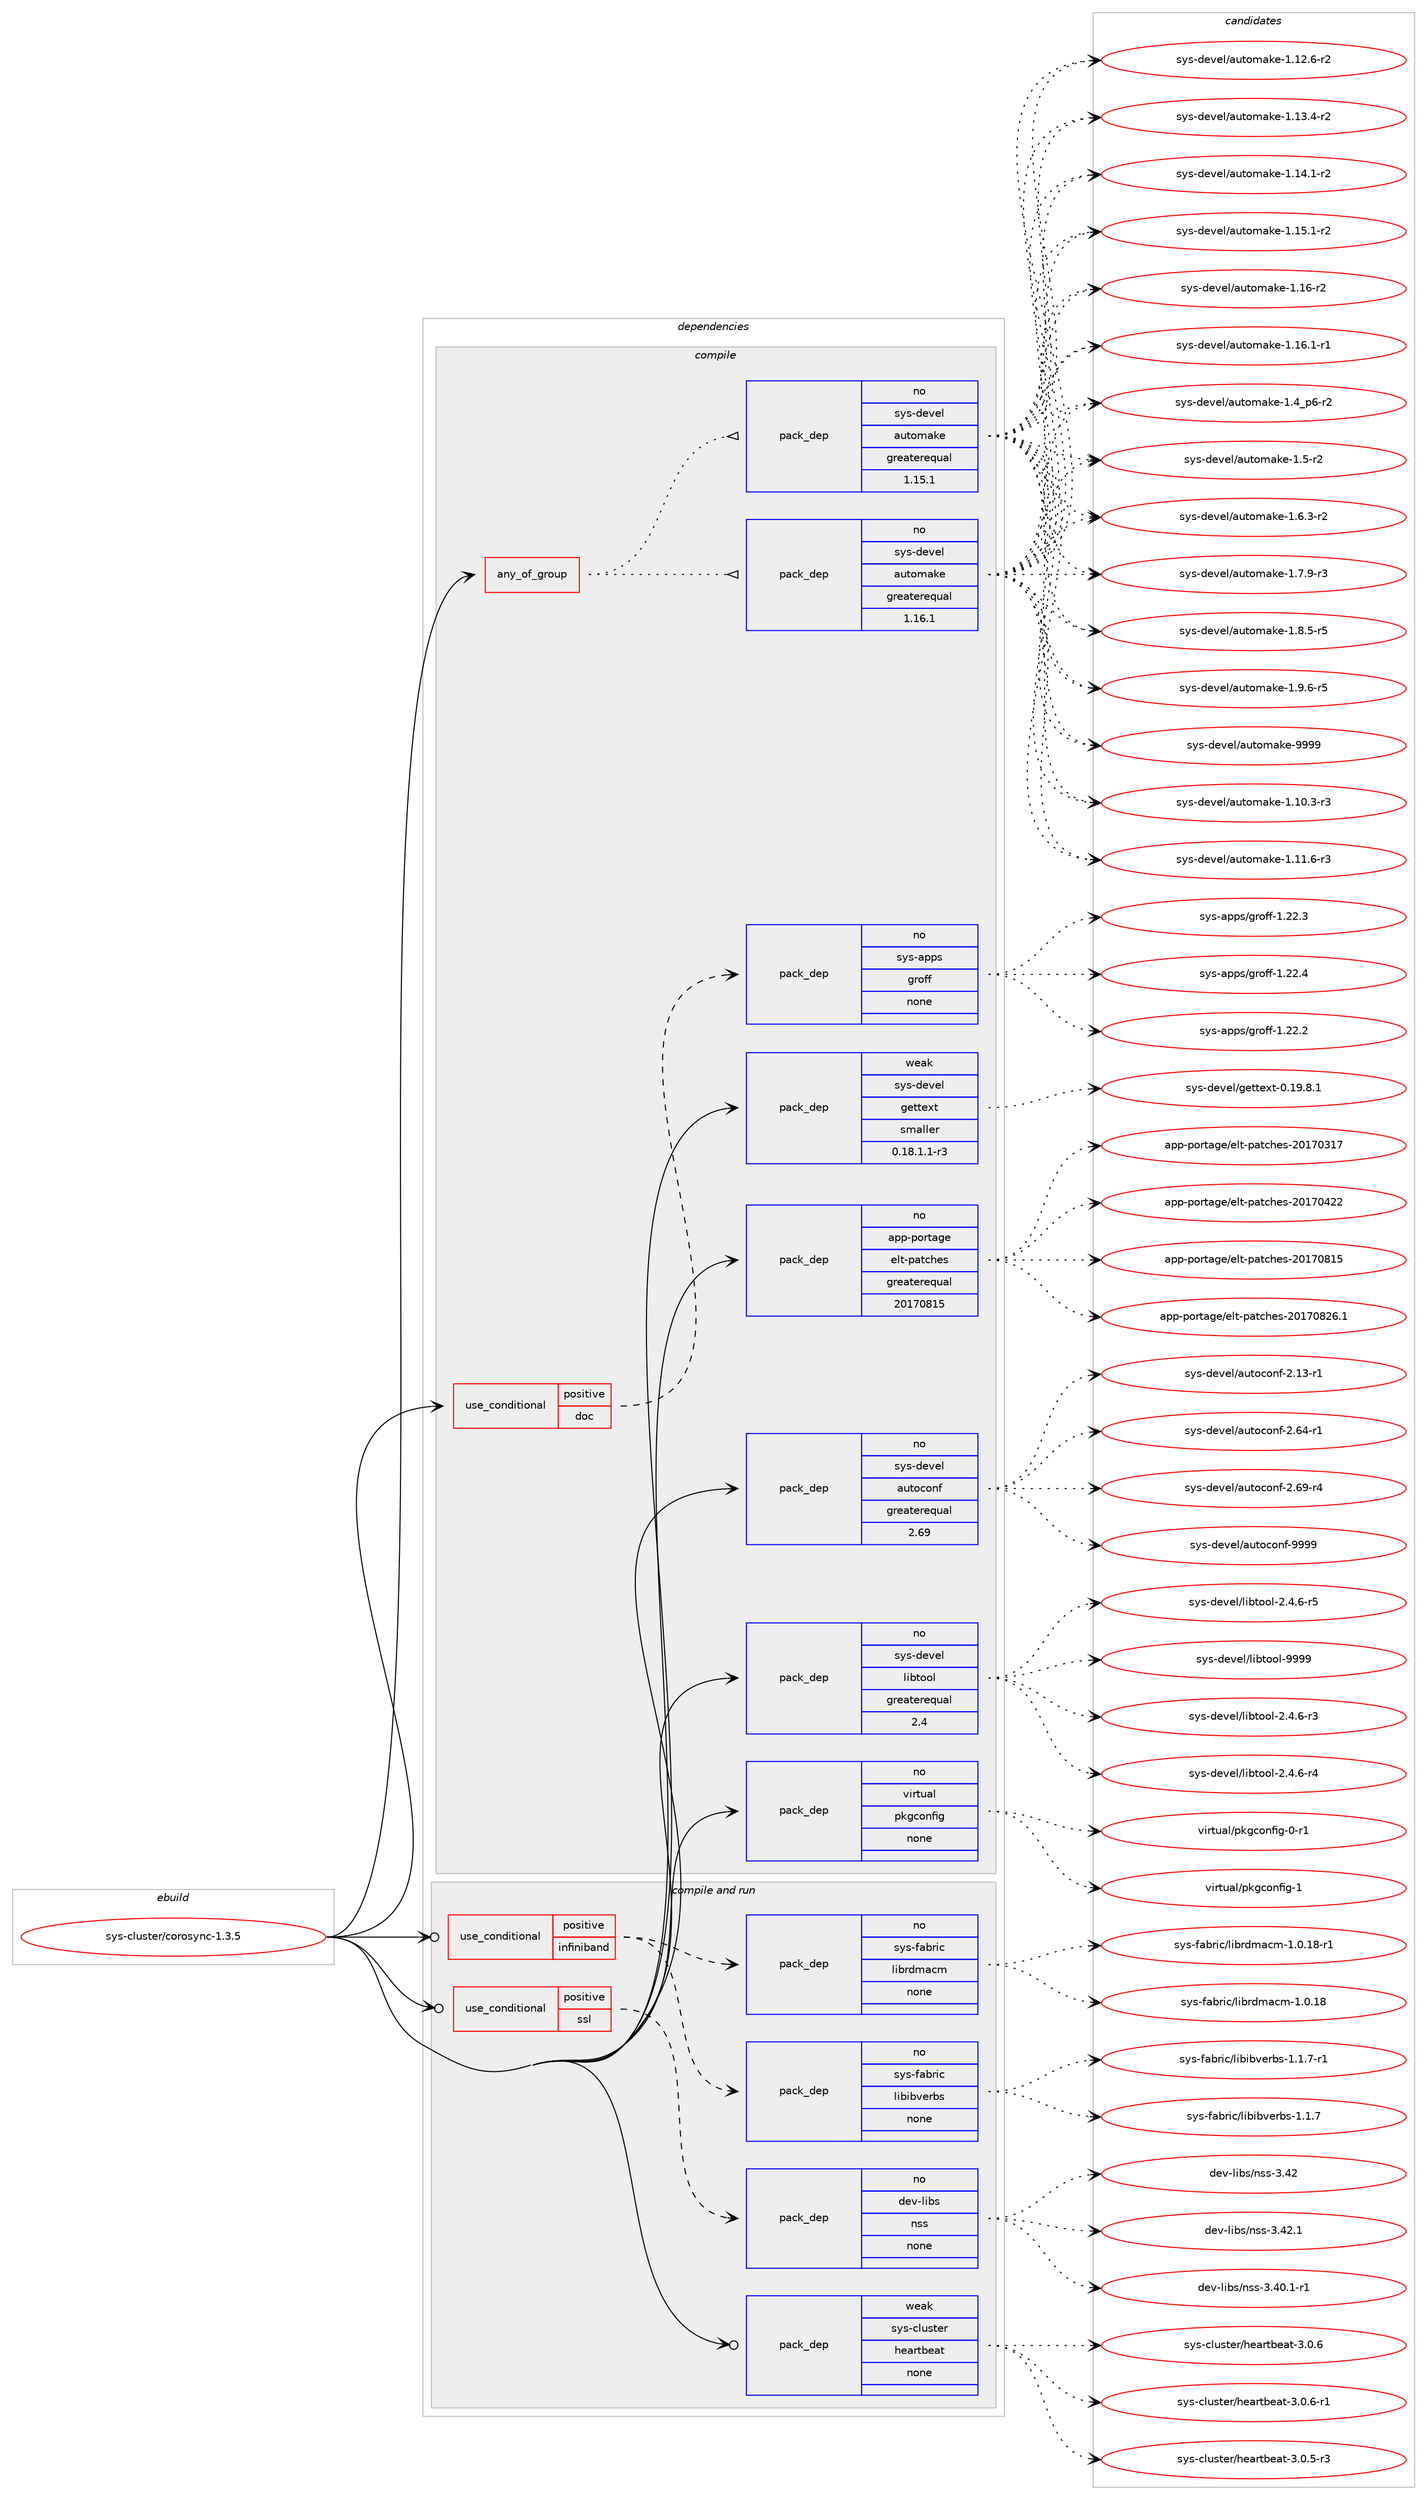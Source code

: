 digraph prolog {

# *************
# Graph options
# *************

newrank=true;
concentrate=true;
compound=true;
graph [rankdir=LR,fontname=Helvetica,fontsize=10,ranksep=1.5];#, ranksep=2.5, nodesep=0.2];
edge  [arrowhead=vee];
node  [fontname=Helvetica,fontsize=10];

# **********
# The ebuild
# **********

subgraph cluster_leftcol {
color=gray;
rank=same;
label=<<i>ebuild</i>>;
id [label="sys-cluster/corosync-1.3.5", color=red, width=4, href="../sys-cluster/corosync-1.3.5.svg"];
}

# ****************
# The dependencies
# ****************

subgraph cluster_midcol {
color=gray;
label=<<i>dependencies</i>>;
subgraph cluster_compile {
fillcolor="#eeeeee";
style=filled;
label=<<i>compile</i>>;
subgraph any27326 {
dependency1721768 [label=<<TABLE BORDER="0" CELLBORDER="1" CELLSPACING="0" CELLPADDING="4"><TR><TD CELLPADDING="10">any_of_group</TD></TR></TABLE>>, shape=none, color=red];subgraph pack1234973 {
dependency1721769 [label=<<TABLE BORDER="0" CELLBORDER="1" CELLSPACING="0" CELLPADDING="4" WIDTH="220"><TR><TD ROWSPAN="6" CELLPADDING="30">pack_dep</TD></TR><TR><TD WIDTH="110">no</TD></TR><TR><TD>sys-devel</TD></TR><TR><TD>automake</TD></TR><TR><TD>greaterequal</TD></TR><TR><TD>1.16.1</TD></TR></TABLE>>, shape=none, color=blue];
}
dependency1721768:e -> dependency1721769:w [weight=20,style="dotted",arrowhead="oinv"];
subgraph pack1234974 {
dependency1721770 [label=<<TABLE BORDER="0" CELLBORDER="1" CELLSPACING="0" CELLPADDING="4" WIDTH="220"><TR><TD ROWSPAN="6" CELLPADDING="30">pack_dep</TD></TR><TR><TD WIDTH="110">no</TD></TR><TR><TD>sys-devel</TD></TR><TR><TD>automake</TD></TR><TR><TD>greaterequal</TD></TR><TR><TD>1.15.1</TD></TR></TABLE>>, shape=none, color=blue];
}
dependency1721768:e -> dependency1721770:w [weight=20,style="dotted",arrowhead="oinv"];
}
id:e -> dependency1721768:w [weight=20,style="solid",arrowhead="vee"];
subgraph cond458581 {
dependency1721771 [label=<<TABLE BORDER="0" CELLBORDER="1" CELLSPACING="0" CELLPADDING="4"><TR><TD ROWSPAN="3" CELLPADDING="10">use_conditional</TD></TR><TR><TD>positive</TD></TR><TR><TD>doc</TD></TR></TABLE>>, shape=none, color=red];
subgraph pack1234975 {
dependency1721772 [label=<<TABLE BORDER="0" CELLBORDER="1" CELLSPACING="0" CELLPADDING="4" WIDTH="220"><TR><TD ROWSPAN="6" CELLPADDING="30">pack_dep</TD></TR><TR><TD WIDTH="110">no</TD></TR><TR><TD>sys-apps</TD></TR><TR><TD>groff</TD></TR><TR><TD>none</TD></TR><TR><TD></TD></TR></TABLE>>, shape=none, color=blue];
}
dependency1721771:e -> dependency1721772:w [weight=20,style="dashed",arrowhead="vee"];
}
id:e -> dependency1721771:w [weight=20,style="solid",arrowhead="vee"];
subgraph pack1234976 {
dependency1721773 [label=<<TABLE BORDER="0" CELLBORDER="1" CELLSPACING="0" CELLPADDING="4" WIDTH="220"><TR><TD ROWSPAN="6" CELLPADDING="30">pack_dep</TD></TR><TR><TD WIDTH="110">no</TD></TR><TR><TD>app-portage</TD></TR><TR><TD>elt-patches</TD></TR><TR><TD>greaterequal</TD></TR><TR><TD>20170815</TD></TR></TABLE>>, shape=none, color=blue];
}
id:e -> dependency1721773:w [weight=20,style="solid",arrowhead="vee"];
subgraph pack1234977 {
dependency1721774 [label=<<TABLE BORDER="0" CELLBORDER="1" CELLSPACING="0" CELLPADDING="4" WIDTH="220"><TR><TD ROWSPAN="6" CELLPADDING="30">pack_dep</TD></TR><TR><TD WIDTH="110">no</TD></TR><TR><TD>sys-devel</TD></TR><TR><TD>autoconf</TD></TR><TR><TD>greaterequal</TD></TR><TR><TD>2.69</TD></TR></TABLE>>, shape=none, color=blue];
}
id:e -> dependency1721774:w [weight=20,style="solid",arrowhead="vee"];
subgraph pack1234978 {
dependency1721775 [label=<<TABLE BORDER="0" CELLBORDER="1" CELLSPACING="0" CELLPADDING="4" WIDTH="220"><TR><TD ROWSPAN="6" CELLPADDING="30">pack_dep</TD></TR><TR><TD WIDTH="110">no</TD></TR><TR><TD>sys-devel</TD></TR><TR><TD>libtool</TD></TR><TR><TD>greaterequal</TD></TR><TR><TD>2.4</TD></TR></TABLE>>, shape=none, color=blue];
}
id:e -> dependency1721775:w [weight=20,style="solid",arrowhead="vee"];
subgraph pack1234979 {
dependency1721776 [label=<<TABLE BORDER="0" CELLBORDER="1" CELLSPACING="0" CELLPADDING="4" WIDTH="220"><TR><TD ROWSPAN="6" CELLPADDING="30">pack_dep</TD></TR><TR><TD WIDTH="110">no</TD></TR><TR><TD>virtual</TD></TR><TR><TD>pkgconfig</TD></TR><TR><TD>none</TD></TR><TR><TD></TD></TR></TABLE>>, shape=none, color=blue];
}
id:e -> dependency1721776:w [weight=20,style="solid",arrowhead="vee"];
subgraph pack1234980 {
dependency1721777 [label=<<TABLE BORDER="0" CELLBORDER="1" CELLSPACING="0" CELLPADDING="4" WIDTH="220"><TR><TD ROWSPAN="6" CELLPADDING="30">pack_dep</TD></TR><TR><TD WIDTH="110">weak</TD></TR><TR><TD>sys-devel</TD></TR><TR><TD>gettext</TD></TR><TR><TD>smaller</TD></TR><TR><TD>0.18.1.1-r3</TD></TR></TABLE>>, shape=none, color=blue];
}
id:e -> dependency1721777:w [weight=20,style="solid",arrowhead="vee"];
}
subgraph cluster_compileandrun {
fillcolor="#eeeeee";
style=filled;
label=<<i>compile and run</i>>;
subgraph cond458582 {
dependency1721778 [label=<<TABLE BORDER="0" CELLBORDER="1" CELLSPACING="0" CELLPADDING="4"><TR><TD ROWSPAN="3" CELLPADDING="10">use_conditional</TD></TR><TR><TD>positive</TD></TR><TR><TD>infiniband</TD></TR></TABLE>>, shape=none, color=red];
subgraph pack1234981 {
dependency1721779 [label=<<TABLE BORDER="0" CELLBORDER="1" CELLSPACING="0" CELLPADDING="4" WIDTH="220"><TR><TD ROWSPAN="6" CELLPADDING="30">pack_dep</TD></TR><TR><TD WIDTH="110">no</TD></TR><TR><TD>sys-fabric</TD></TR><TR><TD>libibverbs</TD></TR><TR><TD>none</TD></TR><TR><TD></TD></TR></TABLE>>, shape=none, color=blue];
}
dependency1721778:e -> dependency1721779:w [weight=20,style="dashed",arrowhead="vee"];
subgraph pack1234982 {
dependency1721780 [label=<<TABLE BORDER="0" CELLBORDER="1" CELLSPACING="0" CELLPADDING="4" WIDTH="220"><TR><TD ROWSPAN="6" CELLPADDING="30">pack_dep</TD></TR><TR><TD WIDTH="110">no</TD></TR><TR><TD>sys-fabric</TD></TR><TR><TD>librdmacm</TD></TR><TR><TD>none</TD></TR><TR><TD></TD></TR></TABLE>>, shape=none, color=blue];
}
dependency1721778:e -> dependency1721780:w [weight=20,style="dashed",arrowhead="vee"];
}
id:e -> dependency1721778:w [weight=20,style="solid",arrowhead="odotvee"];
subgraph cond458583 {
dependency1721781 [label=<<TABLE BORDER="0" CELLBORDER="1" CELLSPACING="0" CELLPADDING="4"><TR><TD ROWSPAN="3" CELLPADDING="10">use_conditional</TD></TR><TR><TD>positive</TD></TR><TR><TD>ssl</TD></TR></TABLE>>, shape=none, color=red];
subgraph pack1234983 {
dependency1721782 [label=<<TABLE BORDER="0" CELLBORDER="1" CELLSPACING="0" CELLPADDING="4" WIDTH="220"><TR><TD ROWSPAN="6" CELLPADDING="30">pack_dep</TD></TR><TR><TD WIDTH="110">no</TD></TR><TR><TD>dev-libs</TD></TR><TR><TD>nss</TD></TR><TR><TD>none</TD></TR><TR><TD></TD></TR></TABLE>>, shape=none, color=blue];
}
dependency1721781:e -> dependency1721782:w [weight=20,style="dashed",arrowhead="vee"];
}
id:e -> dependency1721781:w [weight=20,style="solid",arrowhead="odotvee"];
subgraph pack1234984 {
dependency1721783 [label=<<TABLE BORDER="0" CELLBORDER="1" CELLSPACING="0" CELLPADDING="4" WIDTH="220"><TR><TD ROWSPAN="6" CELLPADDING="30">pack_dep</TD></TR><TR><TD WIDTH="110">weak</TD></TR><TR><TD>sys-cluster</TD></TR><TR><TD>heartbeat</TD></TR><TR><TD>none</TD></TR><TR><TD></TD></TR></TABLE>>, shape=none, color=blue];
}
id:e -> dependency1721783:w [weight=20,style="solid",arrowhead="odotvee"];
}
subgraph cluster_run {
fillcolor="#eeeeee";
style=filled;
label=<<i>run</i>>;
}
}

# **************
# The candidates
# **************

subgraph cluster_choices {
rank=same;
color=gray;
label=<<i>candidates</i>>;

subgraph choice1234973 {
color=black;
nodesep=1;
choice11512111545100101118101108479711711611110997107101454946494846514511451 [label="sys-devel/automake-1.10.3-r3", color=red, width=4,href="../sys-devel/automake-1.10.3-r3.svg"];
choice11512111545100101118101108479711711611110997107101454946494946544511451 [label="sys-devel/automake-1.11.6-r3", color=red, width=4,href="../sys-devel/automake-1.11.6-r3.svg"];
choice11512111545100101118101108479711711611110997107101454946495046544511450 [label="sys-devel/automake-1.12.6-r2", color=red, width=4,href="../sys-devel/automake-1.12.6-r2.svg"];
choice11512111545100101118101108479711711611110997107101454946495146524511450 [label="sys-devel/automake-1.13.4-r2", color=red, width=4,href="../sys-devel/automake-1.13.4-r2.svg"];
choice11512111545100101118101108479711711611110997107101454946495246494511450 [label="sys-devel/automake-1.14.1-r2", color=red, width=4,href="../sys-devel/automake-1.14.1-r2.svg"];
choice11512111545100101118101108479711711611110997107101454946495346494511450 [label="sys-devel/automake-1.15.1-r2", color=red, width=4,href="../sys-devel/automake-1.15.1-r2.svg"];
choice1151211154510010111810110847971171161111099710710145494649544511450 [label="sys-devel/automake-1.16-r2", color=red, width=4,href="../sys-devel/automake-1.16-r2.svg"];
choice11512111545100101118101108479711711611110997107101454946495446494511449 [label="sys-devel/automake-1.16.1-r1", color=red, width=4,href="../sys-devel/automake-1.16.1-r1.svg"];
choice115121115451001011181011084797117116111109971071014549465295112544511450 [label="sys-devel/automake-1.4_p6-r2", color=red, width=4,href="../sys-devel/automake-1.4_p6-r2.svg"];
choice11512111545100101118101108479711711611110997107101454946534511450 [label="sys-devel/automake-1.5-r2", color=red, width=4,href="../sys-devel/automake-1.5-r2.svg"];
choice115121115451001011181011084797117116111109971071014549465446514511450 [label="sys-devel/automake-1.6.3-r2", color=red, width=4,href="../sys-devel/automake-1.6.3-r2.svg"];
choice115121115451001011181011084797117116111109971071014549465546574511451 [label="sys-devel/automake-1.7.9-r3", color=red, width=4,href="../sys-devel/automake-1.7.9-r3.svg"];
choice115121115451001011181011084797117116111109971071014549465646534511453 [label="sys-devel/automake-1.8.5-r5", color=red, width=4,href="../sys-devel/automake-1.8.5-r5.svg"];
choice115121115451001011181011084797117116111109971071014549465746544511453 [label="sys-devel/automake-1.9.6-r5", color=red, width=4,href="../sys-devel/automake-1.9.6-r5.svg"];
choice115121115451001011181011084797117116111109971071014557575757 [label="sys-devel/automake-9999", color=red, width=4,href="../sys-devel/automake-9999.svg"];
dependency1721769:e -> choice11512111545100101118101108479711711611110997107101454946494846514511451:w [style=dotted,weight="100"];
dependency1721769:e -> choice11512111545100101118101108479711711611110997107101454946494946544511451:w [style=dotted,weight="100"];
dependency1721769:e -> choice11512111545100101118101108479711711611110997107101454946495046544511450:w [style=dotted,weight="100"];
dependency1721769:e -> choice11512111545100101118101108479711711611110997107101454946495146524511450:w [style=dotted,weight="100"];
dependency1721769:e -> choice11512111545100101118101108479711711611110997107101454946495246494511450:w [style=dotted,weight="100"];
dependency1721769:e -> choice11512111545100101118101108479711711611110997107101454946495346494511450:w [style=dotted,weight="100"];
dependency1721769:e -> choice1151211154510010111810110847971171161111099710710145494649544511450:w [style=dotted,weight="100"];
dependency1721769:e -> choice11512111545100101118101108479711711611110997107101454946495446494511449:w [style=dotted,weight="100"];
dependency1721769:e -> choice115121115451001011181011084797117116111109971071014549465295112544511450:w [style=dotted,weight="100"];
dependency1721769:e -> choice11512111545100101118101108479711711611110997107101454946534511450:w [style=dotted,weight="100"];
dependency1721769:e -> choice115121115451001011181011084797117116111109971071014549465446514511450:w [style=dotted,weight="100"];
dependency1721769:e -> choice115121115451001011181011084797117116111109971071014549465546574511451:w [style=dotted,weight="100"];
dependency1721769:e -> choice115121115451001011181011084797117116111109971071014549465646534511453:w [style=dotted,weight="100"];
dependency1721769:e -> choice115121115451001011181011084797117116111109971071014549465746544511453:w [style=dotted,weight="100"];
dependency1721769:e -> choice115121115451001011181011084797117116111109971071014557575757:w [style=dotted,weight="100"];
}
subgraph choice1234974 {
color=black;
nodesep=1;
choice11512111545100101118101108479711711611110997107101454946494846514511451 [label="sys-devel/automake-1.10.3-r3", color=red, width=4,href="../sys-devel/automake-1.10.3-r3.svg"];
choice11512111545100101118101108479711711611110997107101454946494946544511451 [label="sys-devel/automake-1.11.6-r3", color=red, width=4,href="../sys-devel/automake-1.11.6-r3.svg"];
choice11512111545100101118101108479711711611110997107101454946495046544511450 [label="sys-devel/automake-1.12.6-r2", color=red, width=4,href="../sys-devel/automake-1.12.6-r2.svg"];
choice11512111545100101118101108479711711611110997107101454946495146524511450 [label="sys-devel/automake-1.13.4-r2", color=red, width=4,href="../sys-devel/automake-1.13.4-r2.svg"];
choice11512111545100101118101108479711711611110997107101454946495246494511450 [label="sys-devel/automake-1.14.1-r2", color=red, width=4,href="../sys-devel/automake-1.14.1-r2.svg"];
choice11512111545100101118101108479711711611110997107101454946495346494511450 [label="sys-devel/automake-1.15.1-r2", color=red, width=4,href="../sys-devel/automake-1.15.1-r2.svg"];
choice1151211154510010111810110847971171161111099710710145494649544511450 [label="sys-devel/automake-1.16-r2", color=red, width=4,href="../sys-devel/automake-1.16-r2.svg"];
choice11512111545100101118101108479711711611110997107101454946495446494511449 [label="sys-devel/automake-1.16.1-r1", color=red, width=4,href="../sys-devel/automake-1.16.1-r1.svg"];
choice115121115451001011181011084797117116111109971071014549465295112544511450 [label="sys-devel/automake-1.4_p6-r2", color=red, width=4,href="../sys-devel/automake-1.4_p6-r2.svg"];
choice11512111545100101118101108479711711611110997107101454946534511450 [label="sys-devel/automake-1.5-r2", color=red, width=4,href="../sys-devel/automake-1.5-r2.svg"];
choice115121115451001011181011084797117116111109971071014549465446514511450 [label="sys-devel/automake-1.6.3-r2", color=red, width=4,href="../sys-devel/automake-1.6.3-r2.svg"];
choice115121115451001011181011084797117116111109971071014549465546574511451 [label="sys-devel/automake-1.7.9-r3", color=red, width=4,href="../sys-devel/automake-1.7.9-r3.svg"];
choice115121115451001011181011084797117116111109971071014549465646534511453 [label="sys-devel/automake-1.8.5-r5", color=red, width=4,href="../sys-devel/automake-1.8.5-r5.svg"];
choice115121115451001011181011084797117116111109971071014549465746544511453 [label="sys-devel/automake-1.9.6-r5", color=red, width=4,href="../sys-devel/automake-1.9.6-r5.svg"];
choice115121115451001011181011084797117116111109971071014557575757 [label="sys-devel/automake-9999", color=red, width=4,href="../sys-devel/automake-9999.svg"];
dependency1721770:e -> choice11512111545100101118101108479711711611110997107101454946494846514511451:w [style=dotted,weight="100"];
dependency1721770:e -> choice11512111545100101118101108479711711611110997107101454946494946544511451:w [style=dotted,weight="100"];
dependency1721770:e -> choice11512111545100101118101108479711711611110997107101454946495046544511450:w [style=dotted,weight="100"];
dependency1721770:e -> choice11512111545100101118101108479711711611110997107101454946495146524511450:w [style=dotted,weight="100"];
dependency1721770:e -> choice11512111545100101118101108479711711611110997107101454946495246494511450:w [style=dotted,weight="100"];
dependency1721770:e -> choice11512111545100101118101108479711711611110997107101454946495346494511450:w [style=dotted,weight="100"];
dependency1721770:e -> choice1151211154510010111810110847971171161111099710710145494649544511450:w [style=dotted,weight="100"];
dependency1721770:e -> choice11512111545100101118101108479711711611110997107101454946495446494511449:w [style=dotted,weight="100"];
dependency1721770:e -> choice115121115451001011181011084797117116111109971071014549465295112544511450:w [style=dotted,weight="100"];
dependency1721770:e -> choice11512111545100101118101108479711711611110997107101454946534511450:w [style=dotted,weight="100"];
dependency1721770:e -> choice115121115451001011181011084797117116111109971071014549465446514511450:w [style=dotted,weight="100"];
dependency1721770:e -> choice115121115451001011181011084797117116111109971071014549465546574511451:w [style=dotted,weight="100"];
dependency1721770:e -> choice115121115451001011181011084797117116111109971071014549465646534511453:w [style=dotted,weight="100"];
dependency1721770:e -> choice115121115451001011181011084797117116111109971071014549465746544511453:w [style=dotted,weight="100"];
dependency1721770:e -> choice115121115451001011181011084797117116111109971071014557575757:w [style=dotted,weight="100"];
}
subgraph choice1234975 {
color=black;
nodesep=1;
choice11512111545971121121154710311411110210245494650504650 [label="sys-apps/groff-1.22.2", color=red, width=4,href="../sys-apps/groff-1.22.2.svg"];
choice11512111545971121121154710311411110210245494650504651 [label="sys-apps/groff-1.22.3", color=red, width=4,href="../sys-apps/groff-1.22.3.svg"];
choice11512111545971121121154710311411110210245494650504652 [label="sys-apps/groff-1.22.4", color=red, width=4,href="../sys-apps/groff-1.22.4.svg"];
dependency1721772:e -> choice11512111545971121121154710311411110210245494650504650:w [style=dotted,weight="100"];
dependency1721772:e -> choice11512111545971121121154710311411110210245494650504651:w [style=dotted,weight="100"];
dependency1721772:e -> choice11512111545971121121154710311411110210245494650504652:w [style=dotted,weight="100"];
}
subgraph choice1234976 {
color=black;
nodesep=1;
choice97112112451121111141169710310147101108116451129711699104101115455048495548514955 [label="app-portage/elt-patches-20170317", color=red, width=4,href="../app-portage/elt-patches-20170317.svg"];
choice97112112451121111141169710310147101108116451129711699104101115455048495548525050 [label="app-portage/elt-patches-20170422", color=red, width=4,href="../app-portage/elt-patches-20170422.svg"];
choice97112112451121111141169710310147101108116451129711699104101115455048495548564953 [label="app-portage/elt-patches-20170815", color=red, width=4,href="../app-portage/elt-patches-20170815.svg"];
choice971121124511211111411697103101471011081164511297116991041011154550484955485650544649 [label="app-portage/elt-patches-20170826.1", color=red, width=4,href="../app-portage/elt-patches-20170826.1.svg"];
dependency1721773:e -> choice97112112451121111141169710310147101108116451129711699104101115455048495548514955:w [style=dotted,weight="100"];
dependency1721773:e -> choice97112112451121111141169710310147101108116451129711699104101115455048495548525050:w [style=dotted,weight="100"];
dependency1721773:e -> choice97112112451121111141169710310147101108116451129711699104101115455048495548564953:w [style=dotted,weight="100"];
dependency1721773:e -> choice971121124511211111411697103101471011081164511297116991041011154550484955485650544649:w [style=dotted,weight="100"];
}
subgraph choice1234977 {
color=black;
nodesep=1;
choice1151211154510010111810110847971171161119911111010245504649514511449 [label="sys-devel/autoconf-2.13-r1", color=red, width=4,href="../sys-devel/autoconf-2.13-r1.svg"];
choice1151211154510010111810110847971171161119911111010245504654524511449 [label="sys-devel/autoconf-2.64-r1", color=red, width=4,href="../sys-devel/autoconf-2.64-r1.svg"];
choice1151211154510010111810110847971171161119911111010245504654574511452 [label="sys-devel/autoconf-2.69-r4", color=red, width=4,href="../sys-devel/autoconf-2.69-r4.svg"];
choice115121115451001011181011084797117116111991111101024557575757 [label="sys-devel/autoconf-9999", color=red, width=4,href="../sys-devel/autoconf-9999.svg"];
dependency1721774:e -> choice1151211154510010111810110847971171161119911111010245504649514511449:w [style=dotted,weight="100"];
dependency1721774:e -> choice1151211154510010111810110847971171161119911111010245504654524511449:w [style=dotted,weight="100"];
dependency1721774:e -> choice1151211154510010111810110847971171161119911111010245504654574511452:w [style=dotted,weight="100"];
dependency1721774:e -> choice115121115451001011181011084797117116111991111101024557575757:w [style=dotted,weight="100"];
}
subgraph choice1234978 {
color=black;
nodesep=1;
choice1151211154510010111810110847108105981161111111084550465246544511451 [label="sys-devel/libtool-2.4.6-r3", color=red, width=4,href="../sys-devel/libtool-2.4.6-r3.svg"];
choice1151211154510010111810110847108105981161111111084550465246544511452 [label="sys-devel/libtool-2.4.6-r4", color=red, width=4,href="../sys-devel/libtool-2.4.6-r4.svg"];
choice1151211154510010111810110847108105981161111111084550465246544511453 [label="sys-devel/libtool-2.4.6-r5", color=red, width=4,href="../sys-devel/libtool-2.4.6-r5.svg"];
choice1151211154510010111810110847108105981161111111084557575757 [label="sys-devel/libtool-9999", color=red, width=4,href="../sys-devel/libtool-9999.svg"];
dependency1721775:e -> choice1151211154510010111810110847108105981161111111084550465246544511451:w [style=dotted,weight="100"];
dependency1721775:e -> choice1151211154510010111810110847108105981161111111084550465246544511452:w [style=dotted,weight="100"];
dependency1721775:e -> choice1151211154510010111810110847108105981161111111084550465246544511453:w [style=dotted,weight="100"];
dependency1721775:e -> choice1151211154510010111810110847108105981161111111084557575757:w [style=dotted,weight="100"];
}
subgraph choice1234979 {
color=black;
nodesep=1;
choice11810511411611797108471121071039911111010210510345484511449 [label="virtual/pkgconfig-0-r1", color=red, width=4,href="../virtual/pkgconfig-0-r1.svg"];
choice1181051141161179710847112107103991111101021051034549 [label="virtual/pkgconfig-1", color=red, width=4,href="../virtual/pkgconfig-1.svg"];
dependency1721776:e -> choice11810511411611797108471121071039911111010210510345484511449:w [style=dotted,weight="100"];
dependency1721776:e -> choice1181051141161179710847112107103991111101021051034549:w [style=dotted,weight="100"];
}
subgraph choice1234980 {
color=black;
nodesep=1;
choice1151211154510010111810110847103101116116101120116454846495746564649 [label="sys-devel/gettext-0.19.8.1", color=red, width=4,href="../sys-devel/gettext-0.19.8.1.svg"];
dependency1721777:e -> choice1151211154510010111810110847103101116116101120116454846495746564649:w [style=dotted,weight="100"];
}
subgraph choice1234981 {
color=black;
nodesep=1;
choice1151211154510297981141059947108105981059811810111498115454946494655 [label="sys-fabric/libibverbs-1.1.7", color=red, width=4,href="../sys-fabric/libibverbs-1.1.7.svg"];
choice11512111545102979811410599471081059810598118101114981154549464946554511449 [label="sys-fabric/libibverbs-1.1.7-r1", color=red, width=4,href="../sys-fabric/libibverbs-1.1.7-r1.svg"];
dependency1721779:e -> choice1151211154510297981141059947108105981059811810111498115454946494655:w [style=dotted,weight="100"];
dependency1721779:e -> choice11512111545102979811410599471081059810598118101114981154549464946554511449:w [style=dotted,weight="100"];
}
subgraph choice1234982 {
color=black;
nodesep=1;
choice115121115451029798114105994710810598114100109979910945494648464956 [label="sys-fabric/librdmacm-1.0.18", color=red, width=4,href="../sys-fabric/librdmacm-1.0.18.svg"];
choice1151211154510297981141059947108105981141001099799109454946484649564511449 [label="sys-fabric/librdmacm-1.0.18-r1", color=red, width=4,href="../sys-fabric/librdmacm-1.0.18-r1.svg"];
dependency1721780:e -> choice115121115451029798114105994710810598114100109979910945494648464956:w [style=dotted,weight="100"];
dependency1721780:e -> choice1151211154510297981141059947108105981141001099799109454946484649564511449:w [style=dotted,weight="100"];
}
subgraph choice1234983 {
color=black;
nodesep=1;
choice100101118451081059811547110115115455146524846494511449 [label="dev-libs/nss-3.40.1-r1", color=red, width=4,href="../dev-libs/nss-3.40.1-r1.svg"];
choice1001011184510810598115471101151154551465250 [label="dev-libs/nss-3.42", color=red, width=4,href="../dev-libs/nss-3.42.svg"];
choice10010111845108105981154711011511545514652504649 [label="dev-libs/nss-3.42.1", color=red, width=4,href="../dev-libs/nss-3.42.1.svg"];
dependency1721782:e -> choice100101118451081059811547110115115455146524846494511449:w [style=dotted,weight="100"];
dependency1721782:e -> choice1001011184510810598115471101151154551465250:w [style=dotted,weight="100"];
dependency1721782:e -> choice10010111845108105981154711011511545514652504649:w [style=dotted,weight="100"];
}
subgraph choice1234984 {
color=black;
nodesep=1;
choice1151211154599108117115116101114471041019711411698101971164551464846534511451 [label="sys-cluster/heartbeat-3.0.5-r3", color=red, width=4,href="../sys-cluster/heartbeat-3.0.5-r3.svg"];
choice115121115459910811711511610111447104101971141169810197116455146484654 [label="sys-cluster/heartbeat-3.0.6", color=red, width=4,href="../sys-cluster/heartbeat-3.0.6.svg"];
choice1151211154599108117115116101114471041019711411698101971164551464846544511449 [label="sys-cluster/heartbeat-3.0.6-r1", color=red, width=4,href="../sys-cluster/heartbeat-3.0.6-r1.svg"];
dependency1721783:e -> choice1151211154599108117115116101114471041019711411698101971164551464846534511451:w [style=dotted,weight="100"];
dependency1721783:e -> choice115121115459910811711511610111447104101971141169810197116455146484654:w [style=dotted,weight="100"];
dependency1721783:e -> choice1151211154599108117115116101114471041019711411698101971164551464846544511449:w [style=dotted,weight="100"];
}
}

}
